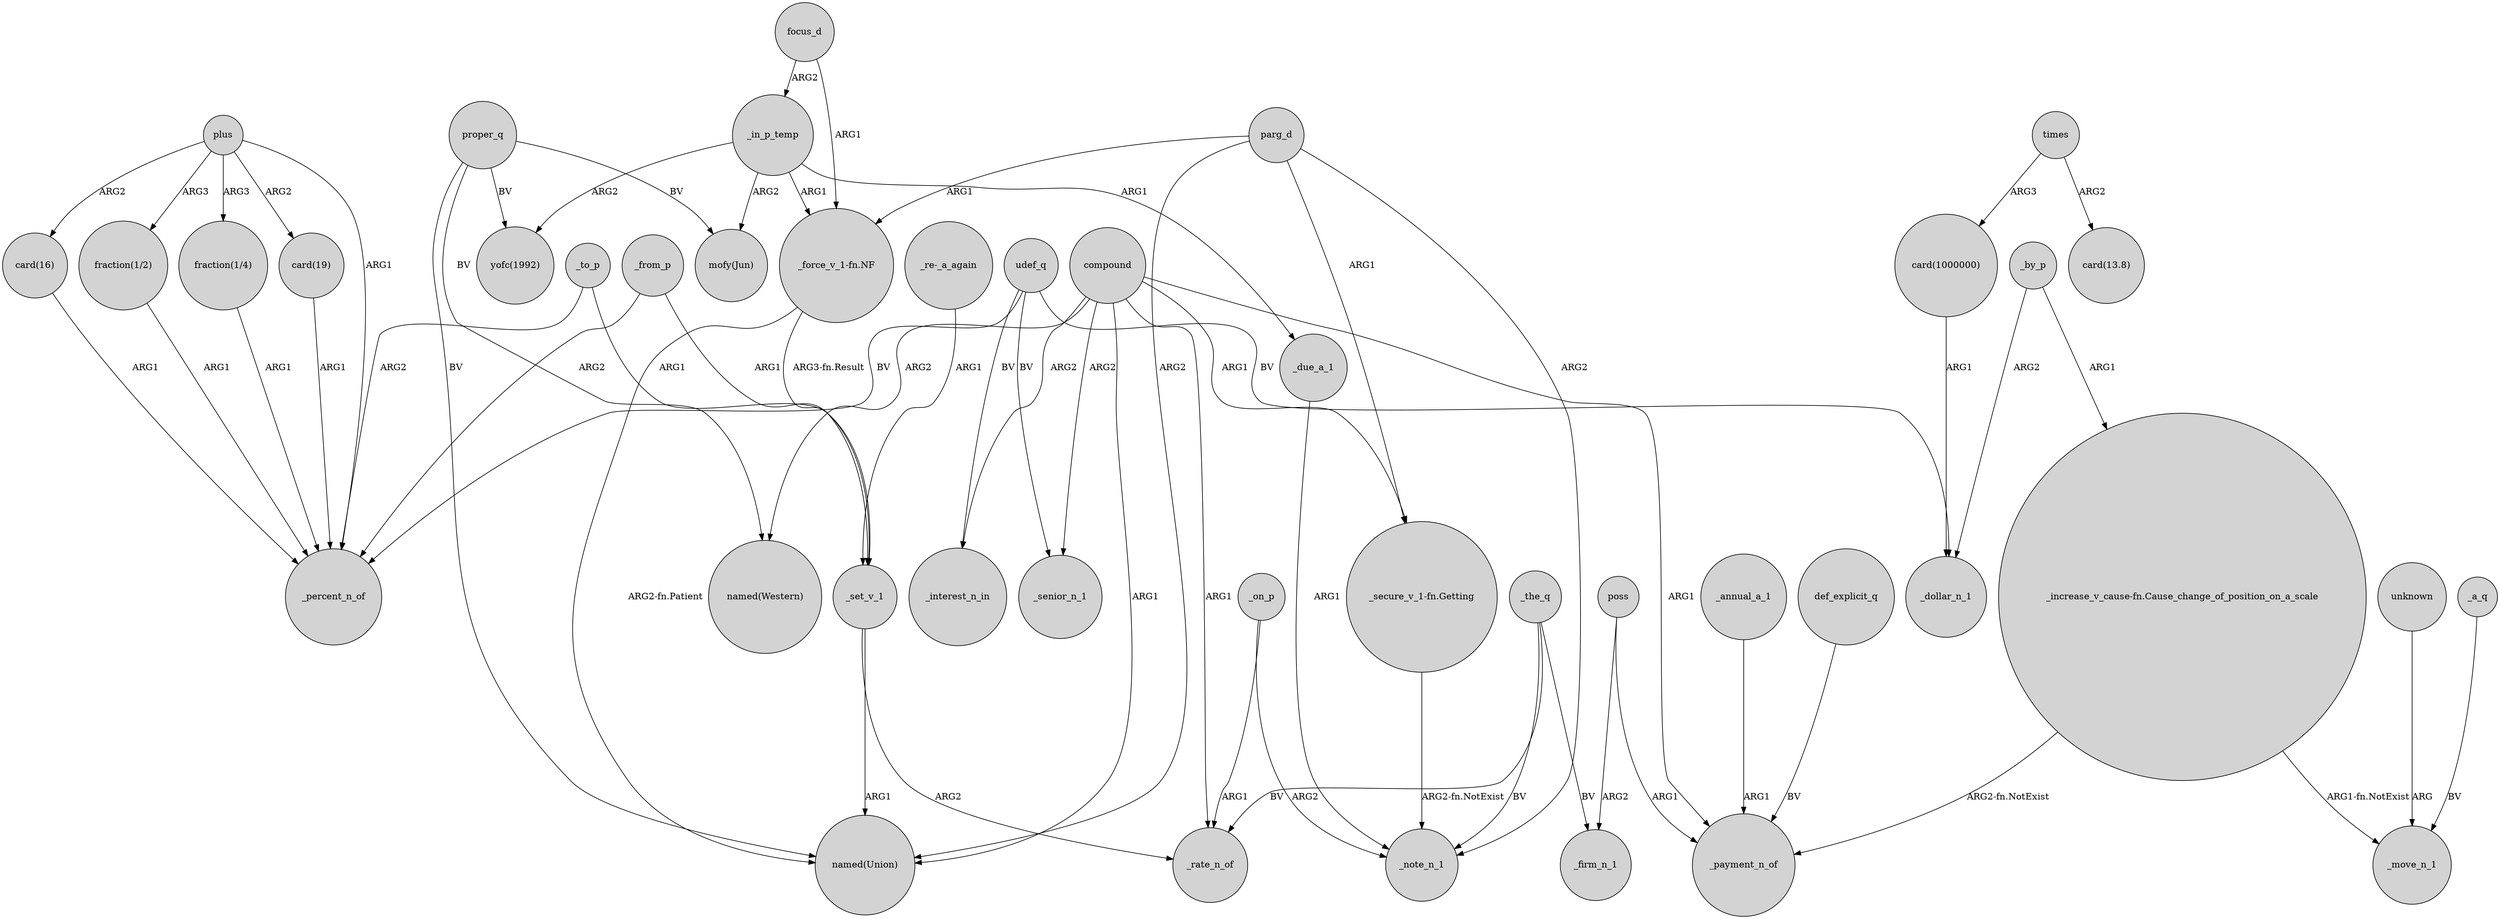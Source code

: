 digraph {
	node [shape=circle style=filled]
	"card(1000000)" -> _dollar_n_1 [label=ARG1]
	focus_d -> _in_p_temp [label=ARG2]
	plus -> "fraction(1/4)" [label=ARG3]
	proper_q -> "named(Union)" [label=BV]
	_annual_a_1 -> _payment_n_of [label=ARG1]
	plus -> "card(19)" [label=ARG2]
	_set_v_1 -> _rate_n_of [label=ARG2]
	"_force_v_1-fn.NF" -> "named(Union)" [label="ARG2-fn.Patient"]
	"card(19)" -> _percent_n_of [label=ARG1]
	compound -> "_secure_v_1-fn.Getting" [label=ARG1]
	proper_q -> "yofc(1992)" [label=BV]
	compound -> _rate_n_of [label=ARG1]
	parg_d -> "_secure_v_1-fn.Getting" [label=ARG1]
	proper_q -> "mofy(Jun)" [label=BV]
	plus -> _percent_n_of [label=ARG1]
	udef_q -> _interest_n_in [label=BV]
	focus_d -> "_force_v_1-fn.NF" [label=ARG1]
	_the_q -> _note_n_1 [label=BV]
	parg_d -> "named(Union)" [label=ARG2]
	_the_q -> _rate_n_of [label=BV]
	compound -> _interest_n_in [label=ARG2]
	_in_p_temp -> "yofc(1992)" [label=ARG2]
	"card(16)" -> _percent_n_of [label=ARG1]
	poss -> _payment_n_of [label=ARG1]
	udef_q -> _senior_n_1 [label=BV]
	"_secure_v_1-fn.Getting" -> _note_n_1 [label="ARG2-fn.NotExist"]
	"_increase_v_cause-fn.Cause_change_of_position_on_a_scale" -> _move_n_1 [label="ARG1-fn.NotExist"]
	"_force_v_1-fn.NF" -> _set_v_1 [label="ARG3-fn.Result"]
	_by_p -> _dollar_n_1 [label=ARG2]
	compound -> "named(Union)" [label=ARG1]
	times -> "card(1000000)" [label=ARG3]
	_on_p -> _note_n_1 [label=ARG2]
	def_explicit_q -> _payment_n_of [label=BV]
	compound -> _payment_n_of [label=ARG1]
	unknown -> _move_n_1 [label=ARG]
	compound -> _senior_n_1 [label=ARG2]
	_a_q -> _move_n_1 [label=BV]
	poss -> _firm_n_1 [label=ARG2]
	"_increase_v_cause-fn.Cause_change_of_position_on_a_scale" -> _payment_n_of [label="ARG2-fn.NotExist"]
	times -> "card(13.8)" [label=ARG2]
	parg_d -> "_force_v_1-fn.NF" [label=ARG1]
	_in_p_temp -> "mofy(Jun)" [label=ARG2]
	proper_q -> "named(Western)" [label=BV]
	_the_q -> _firm_n_1 [label=BV]
	_to_p -> _percent_n_of [label=ARG2]
	"_re-_a_again" -> _set_v_1 [label=ARG1]
	"fraction(1/4)" -> _percent_n_of [label=ARG1]
	plus -> "fraction(1/2)" [label=ARG3]
	"fraction(1/2)" -> _percent_n_of [label=ARG1]
	_due_a_1 -> _note_n_1 [label=ARG1]
	_in_p_temp -> _due_a_1 [label=ARG1]
	_from_p -> _set_v_1 [label=ARG1]
	parg_d -> _note_n_1 [label=ARG2]
	_from_p -> _percent_n_of [label=ARG2]
	udef_q -> _percent_n_of [label=BV]
	_to_p -> _set_v_1 [label=ARG1]
	udef_q -> _dollar_n_1 [label=BV]
	_on_p -> _rate_n_of [label=ARG1]
	plus -> "card(16)" [label=ARG2]
	_in_p_temp -> "_force_v_1-fn.NF" [label=ARG1]
	_set_v_1 -> "named(Union)" [label=ARG1]
	compound -> "named(Western)" [label=ARG2]
	_by_p -> "_increase_v_cause-fn.Cause_change_of_position_on_a_scale" [label=ARG1]
}
